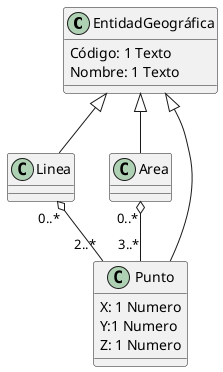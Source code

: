 @startuml
class EntidadGeográfica{
Código: 1 Texto
Nombre: 1 Texto
}

class Linea{}
class Area{}
class Punto{
X: 1 Numero
Y:1 Numero
Z: 1 Numero
}

EntidadGeográfica <|-- Linea
EntidadGeográfica <|-- Area
EntidadGeográfica <|-- Punto

Linea "0..*" o--"2..*" Punto
Area "0..*" o-- "3..*" Punto
@enduml